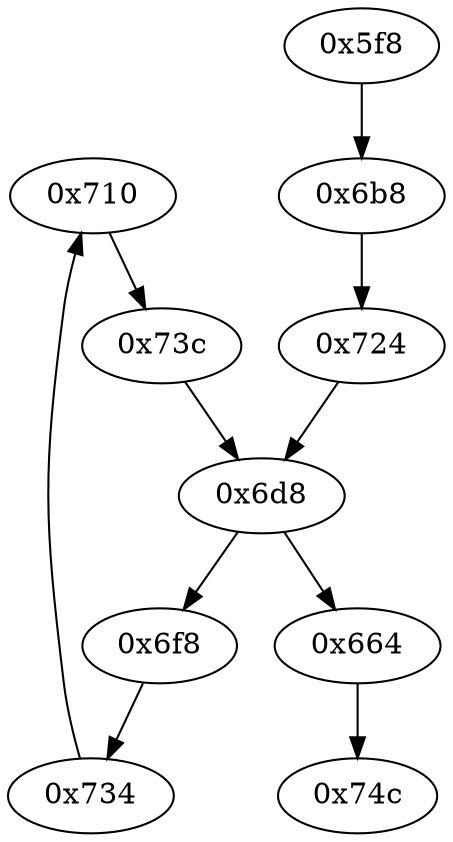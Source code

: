 strict digraph "" {
	"0x710"	 [opcode="[u'ldr', u'add', u'str', u'ldr', u'b']"];
	"0x73c"	 [opcode="[u'ldr', u'ldr', u'mov', u'b']"];
	"0x710" -> "0x73c";
	"0x6b8"	 [opcode="[u'ldr', u'b']"];
	"0x724"	 [opcode="[u'mov', u'mov', u'mov', u'b']"];
	"0x6b8" -> "0x724";
	"0x734"	 [opcode="[u'ldr', u'b']"];
	"0x734" -> "0x710";
	"0x6d8"	 [opcode="[u'str', u'str', u'ldr', u'ldr', u'ldr', u'cmp', u'mov', u'b']"];
	"0x724" -> "0x6d8";
	"0x74c"	 [opcode="[u'mov', u'sub', u'pop']"];
	"0x6f8"	 [opcode="[u'ldr', u'ldr', u'add', u'str', u'ldr', u'b']"];
	"0x6d8" -> "0x6f8";
	"0x664"	 [opcode="[u'ldr', u'mov', u'bl', u'ldr', u'b']"];
	"0x6d8" -> "0x664";
	"0x6f8" -> "0x734";
	"0x73c" -> "0x6d8";
	"0x5f8"	 [opcode="[u'push', u'add', u'sub', u'ldr', u'mov', u'ldr', u'ldr', u'add', u'b']"];
	"0x5f8" -> "0x6b8";
	"0x664" -> "0x74c";
}
